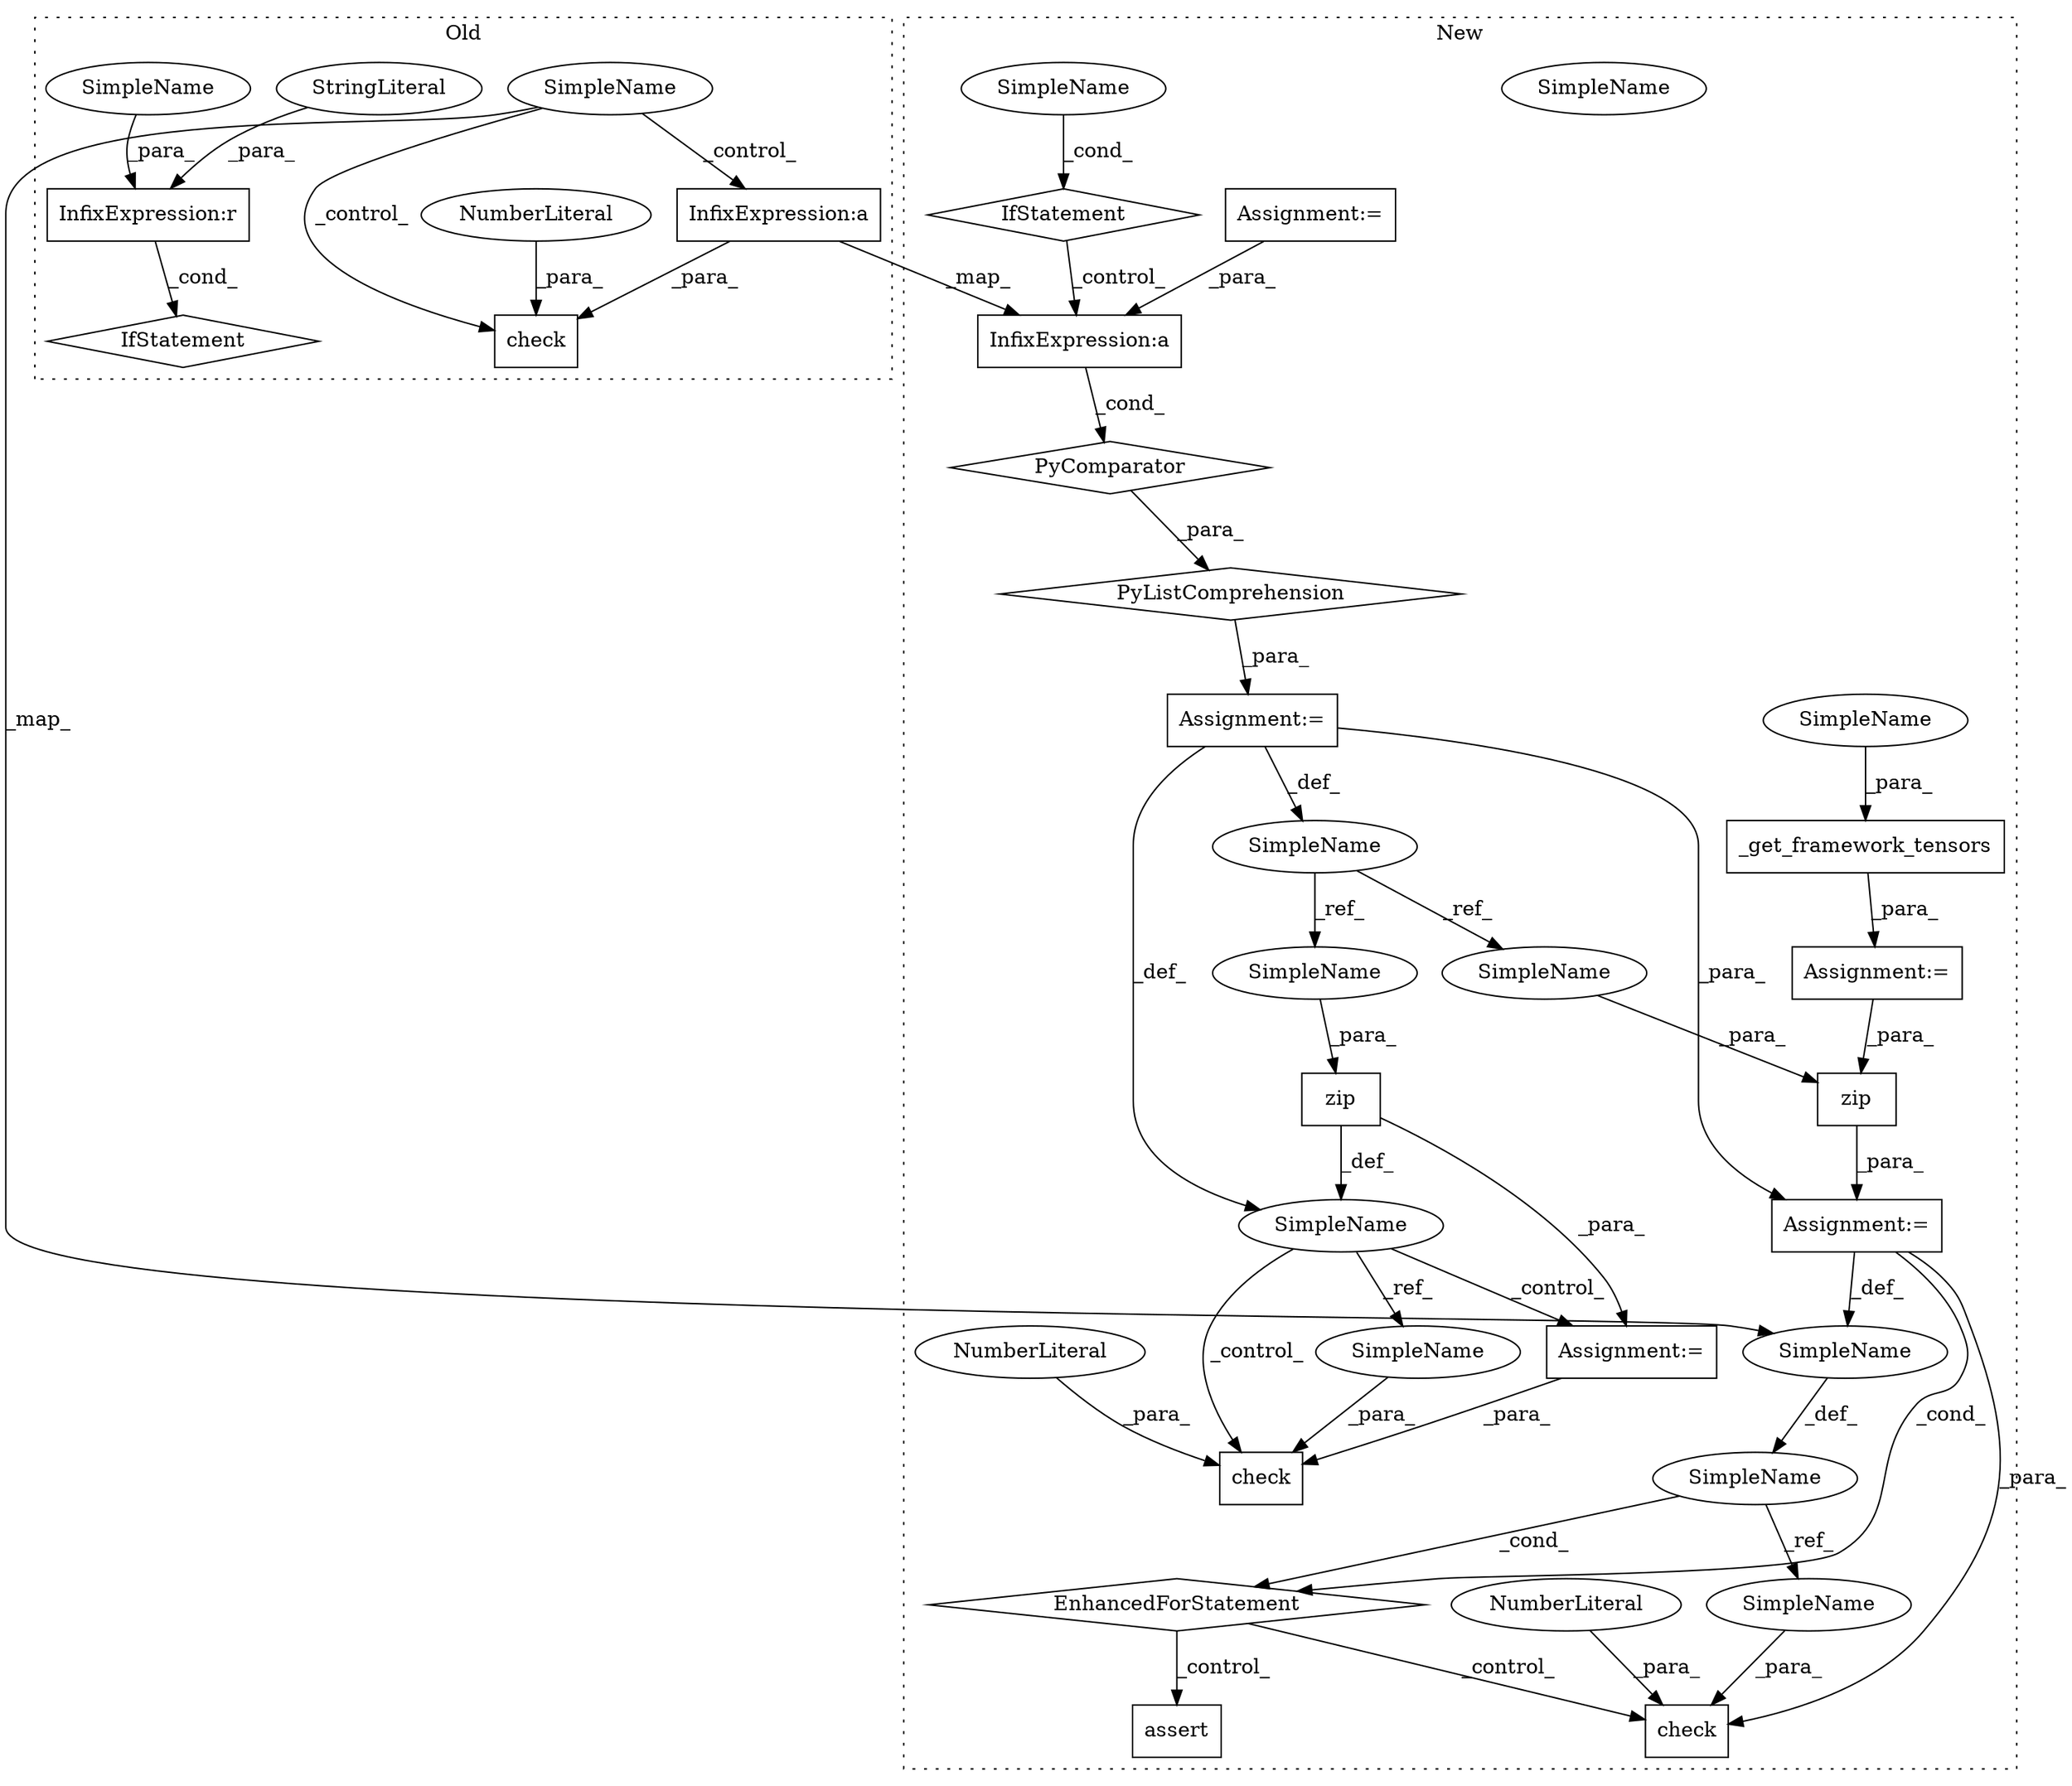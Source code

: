 digraph G {
subgraph cluster0 {
1 [label="IfStatement" a="25" s="3018" l="3" shape="diamond"];
3 [label="InfixExpression:r" a="27" s="3008" l="4" shape="box"];
6 [label="StringLiteral" a="45" s="3012" l="5" shape="ellipse"];
14 [label="check" a="32" s="3209,3245" l="6,1" shape="box"];
15 [label="NumberLiteral" a="34" s="3244" l="1" shape="ellipse"];
21 [label="InfixExpression:a" a="27" s="3222" l="3" shape="box"];
22 [label="SimpleName" a="42" s="3163" l="1" shape="ellipse"];
33 [label="SimpleName" a="42" s="3006" l="2" shape="ellipse"];
label = "Old";
style="dotted";
}
subgraph cluster1 {
2 [label="check" a="32" s="4714,4727" l="6,1" shape="box"];
4 [label="NumberLiteral" a="34" s="4726" l="1" shape="ellipse"];
5 [label="Assignment:=" a="7" s="4689" l="1" shape="box"];
7 [label="assert" a="6" s="4946" l="7" shape="box"];
8 [label="zip" a="32" s="4879,4905" l="4,1" shape="box"];
9 [label="SimpleName" a="42" s="4875" l="1" shape="ellipse"];
10 [label="EnhancedForStatement" a="70" s="4800,4906" l="69,2" shape="diamond"];
11 [label="zip" a="32" s="4658,4673" l="4,1" shape="box"];
12 [label="SimpleName" a="42" s="4654" l="1" shape="ellipse"];
13 [label="SimpleName" a="42" s="4201" l="8" shape="ellipse"];
16 [label="check" a="32" s="5006,5019" l="6,1" shape="box"];
17 [label="NumberLiteral" a="34" s="5018" l="1" shape="ellipse"];
18 [label="PyListComprehension" a="109" s="4221" l="116" shape="diamond"];
19 [label="PyComparator" a="113" s="4311" l="18" shape="diamond"];
20 [label="InfixExpression:a" a="27" s="4225" l="3" shape="box"];
23 [label="SimpleName" a="42" s="4861" l="1" shape="ellipse"];
24 [label="SimpleName" a="42" s="4324" l="5" shape="ellipse"];
25 [label="IfStatement" a="25" s="4311" l="18" shape="diamond"];
26 [label="Assignment:=" a="7" s="4311" l="18" shape="box"];
27 [label="Assignment:=" a="7" s="4800,4906" l="69,2" shape="box"];
28 [label="Assignment:=" a="7" s="4757" l="1" shape="box"];
29 [label="Assignment:=" a="7" s="4209" l="12" shape="box"];
30 [label="_get_framework_tensors" a="32" s="4763,4791" l="23,1" shape="box"];
31 [label="SimpleName" a="42" s="4897" l="8" shape="ellipse"];
32 [label="SimpleName" a="42" s="4665" l="8" shape="ellipse"];
34 [label="SimpleName" a="42" s="4789" l="2" shape="ellipse"];
35 [label="SimpleName" a="42" s="4324" l="5" shape="ellipse"];
36 [label="SimpleName" a="42" s="5016" l="1" shape="ellipse"];
37 [label="SimpleName" a="42" s="4724" l="1" shape="ellipse"];
label = "New";
style="dotted";
}
3 -> 1 [label="_cond_"];
4 -> 2 [label="_para_"];
5 -> 2 [label="_para_"];
6 -> 3 [label="_para_"];
8 -> 27 [label="_para_"];
9 -> 10 [label="_cond_"];
9 -> 36 [label="_ref_"];
10 -> 16 [label="_control_"];
10 -> 7 [label="_control_"];
11 -> 5 [label="_para_"];
11 -> 12 [label="_def_"];
12 -> 5 [label="_control_"];
12 -> 2 [label="_control_"];
12 -> 37 [label="_ref_"];
13 -> 31 [label="_ref_"];
13 -> 32 [label="_ref_"];
15 -> 14 [label="_para_"];
17 -> 16 [label="_para_"];
18 -> 29 [label="_para_"];
19 -> 18 [label="_para_"];
20 -> 19 [label="_cond_"];
21 -> 14 [label="_para_"];
21 -> 20 [label="_map_"];
22 -> 21 [label="_control_"];
22 -> 23 [label="_map_"];
22 -> 14 [label="_control_"];
23 -> 9 [label="_def_"];
25 -> 20 [label="_control_"];
26 -> 20 [label="_para_"];
27 -> 23 [label="_def_"];
27 -> 10 [label="_cond_"];
27 -> 16 [label="_para_"];
28 -> 8 [label="_para_"];
29 -> 12 [label="_def_"];
29 -> 27 [label="_para_"];
29 -> 13 [label="_def_"];
30 -> 28 [label="_para_"];
31 -> 8 [label="_para_"];
32 -> 11 [label="_para_"];
33 -> 3 [label="_para_"];
34 -> 30 [label="_para_"];
35 -> 25 [label="_cond_"];
36 -> 16 [label="_para_"];
37 -> 2 [label="_para_"];
}